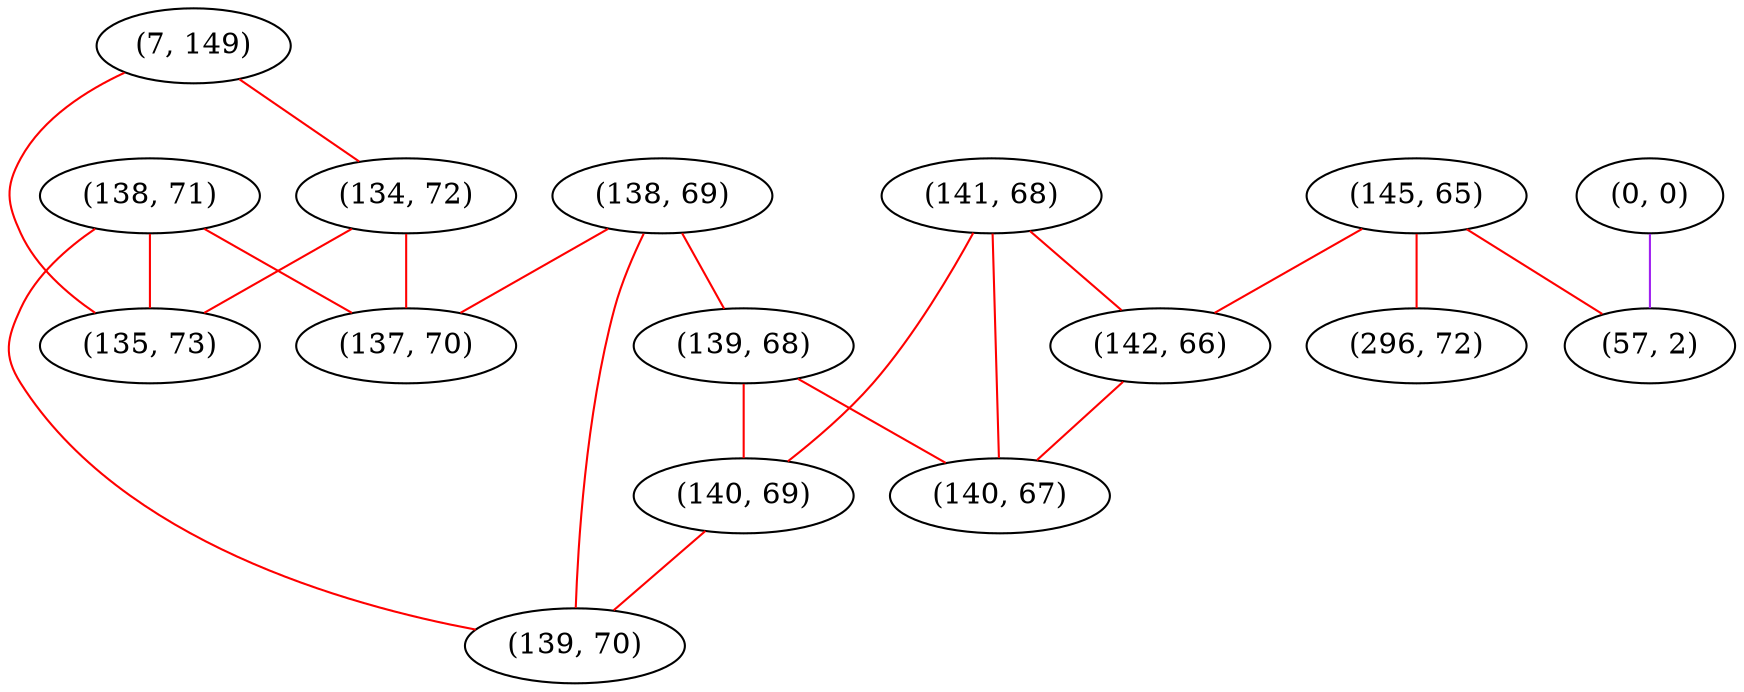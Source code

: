 graph "" {
"(138, 69)";
"(7, 149)";
"(139, 68)";
"(134, 72)";
"(138, 71)";
"(141, 68)";
"(145, 65)";
"(0, 0)";
"(140, 69)";
"(296, 72)";
"(139, 70)";
"(57, 2)";
"(142, 66)";
"(137, 70)";
"(140, 67)";
"(135, 73)";
"(138, 69)" -- "(137, 70)"  [color=red, key=0, weight=1];
"(138, 69)" -- "(139, 68)"  [color=red, key=0, weight=1];
"(138, 69)" -- "(139, 70)"  [color=red, key=0, weight=1];
"(7, 149)" -- "(134, 72)"  [color=red, key=0, weight=1];
"(7, 149)" -- "(135, 73)"  [color=red, key=0, weight=1];
"(139, 68)" -- "(140, 69)"  [color=red, key=0, weight=1];
"(139, 68)" -- "(140, 67)"  [color=red, key=0, weight=1];
"(134, 72)" -- "(137, 70)"  [color=red, key=0, weight=1];
"(134, 72)" -- "(135, 73)"  [color=red, key=0, weight=1];
"(138, 71)" -- "(137, 70)"  [color=red, key=0, weight=1];
"(138, 71)" -- "(139, 70)"  [color=red, key=0, weight=1];
"(138, 71)" -- "(135, 73)"  [color=red, key=0, weight=1];
"(141, 68)" -- "(140, 69)"  [color=red, key=0, weight=1];
"(141, 68)" -- "(142, 66)"  [color=red, key=0, weight=1];
"(141, 68)" -- "(140, 67)"  [color=red, key=0, weight=1];
"(145, 65)" -- "(57, 2)"  [color=red, key=0, weight=1];
"(145, 65)" -- "(142, 66)"  [color=red, key=0, weight=1];
"(145, 65)" -- "(296, 72)"  [color=red, key=0, weight=1];
"(0, 0)" -- "(57, 2)"  [color=purple, key=0, weight=4];
"(140, 69)" -- "(139, 70)"  [color=red, key=0, weight=1];
"(142, 66)" -- "(140, 67)"  [color=red, key=0, weight=1];
}
